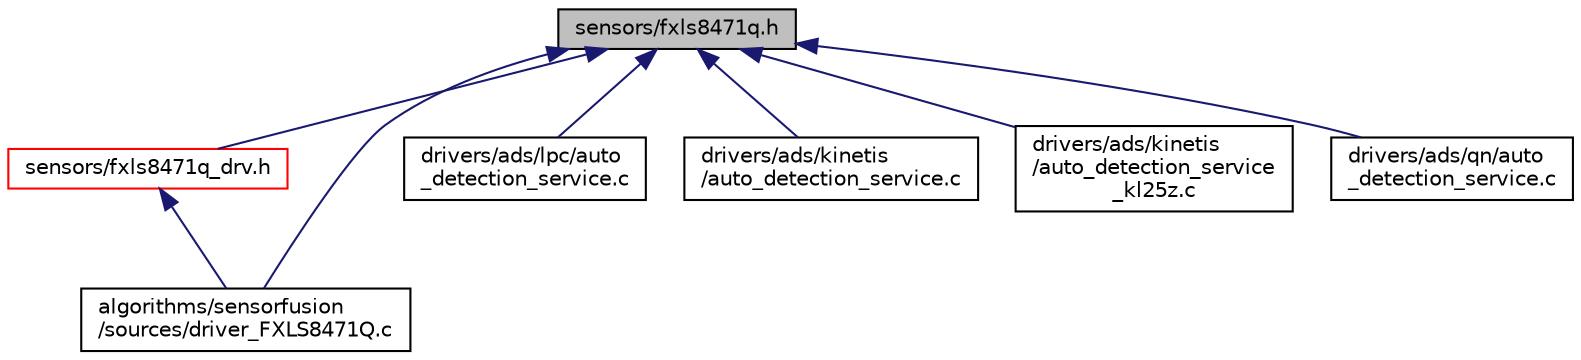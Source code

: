 digraph "sensors/fxls8471q.h"
{
  edge [fontname="Helvetica",fontsize="10",labelfontname="Helvetica",labelfontsize="10"];
  node [fontname="Helvetica",fontsize="10",shape=record];
  Node1 [label="sensors/fxls8471q.h",height=0.2,width=0.4,color="black", fillcolor="grey75", style="filled", fontcolor="black"];
  Node1 -> Node2 [dir="back",color="midnightblue",fontsize="10",style="solid",fontname="Helvetica"];
  Node2 [label="sensors/fxls8471q_drv.h",height=0.2,width=0.4,color="red", fillcolor="white", style="filled",URL="$fxls8471q__drv_8h.html",tooltip="The fxls8471q_drv.h file describes the fxls8471q driver interface and structures. ..."];
  Node2 -> Node9 [dir="back",color="midnightblue",fontsize="10",style="solid",fontname="Helvetica"];
  Node9 [label="algorithms/sensorfusion\l/sources/driver_FXLS8471Q.c",height=0.2,width=0.4,color="black", fillcolor="white", style="filled",URL="$driver___f_x_l_s8471_q_8c.html",tooltip="Provides init() and read() functions for the FXLS8471Q 3-axis accel. "];
  Node1 -> Node10 [dir="back",color="midnightblue",fontsize="10",style="solid",fontname="Helvetica"];
  Node10 [label="drivers/ads/lpc/auto\l_detection_service.c",height=0.2,width=0.4,color="black", fillcolor="white", style="filled",URL="$lpc_2auto__detection__service_8c.html"];
  Node1 -> Node11 [dir="back",color="midnightblue",fontsize="10",style="solid",fontname="Helvetica"];
  Node11 [label="drivers/ads/kinetis\l/auto_detection_service.c",height=0.2,width=0.4,color="black", fillcolor="white", style="filled",URL="$kinetis_2auto__detection__service_8c.html"];
  Node1 -> Node12 [dir="back",color="midnightblue",fontsize="10",style="solid",fontname="Helvetica"];
  Node12 [label="drivers/ads/kinetis\l/auto_detection_service\l_kl25z.c",height=0.2,width=0.4,color="black", fillcolor="white", style="filled",URL="$auto__detection__service__kl25z_8c.html",tooltip="The auto detection service file implements auto detection sequence for discovery of FRDM-KL25Z Board ..."];
  Node1 -> Node13 [dir="back",color="midnightblue",fontsize="10",style="solid",fontname="Helvetica"];
  Node13 [label="drivers/ads/qn/auto\l_detection_service.c",height=0.2,width=0.4,color="black", fillcolor="white", style="filled",URL="$qn_2auto__detection__service_8c.html"];
  Node1 -> Node9 [dir="back",color="midnightblue",fontsize="10",style="solid",fontname="Helvetica"];
}
